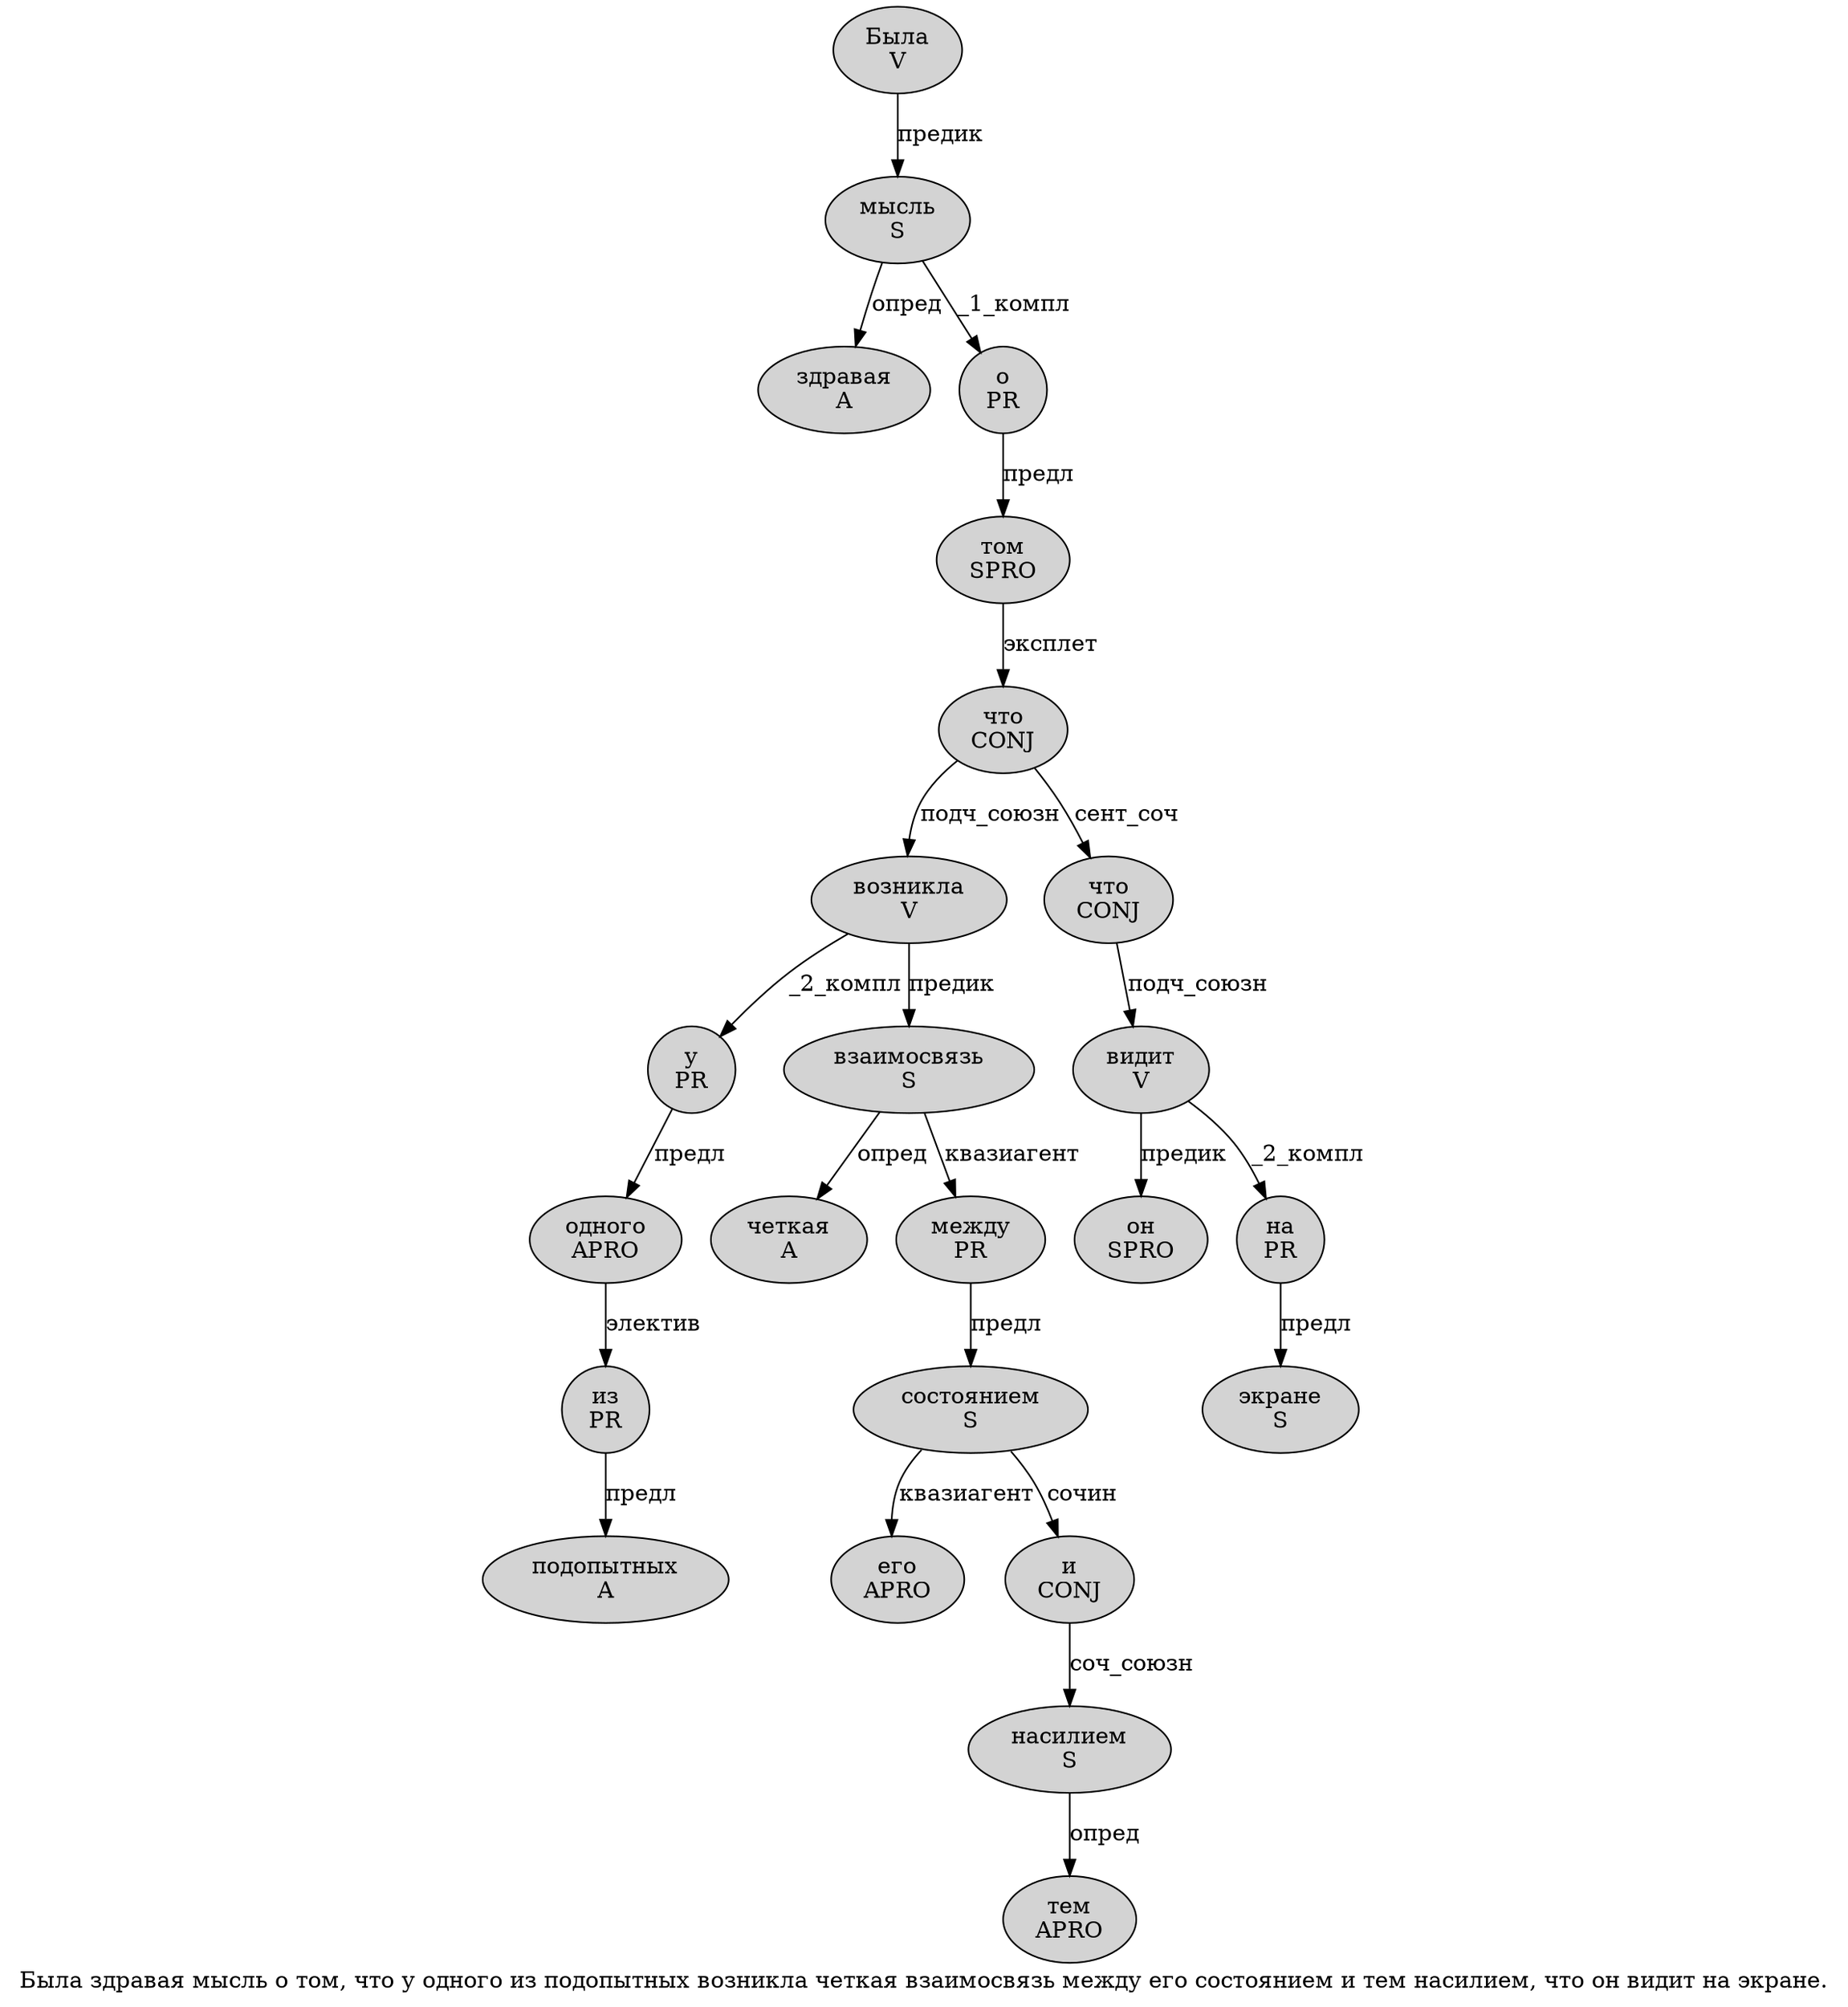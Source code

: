 digraph SENTENCE_3952 {
	graph [label="Была здравая мысль о том, что у одного из подопытных возникла четкая взаимосвязь между его состоянием и тем насилием, что он видит на экране."]
	node [style=filled]
		0 [label="Была
V" color="" fillcolor=lightgray penwidth=1 shape=ellipse]
		1 [label="здравая
A" color="" fillcolor=lightgray penwidth=1 shape=ellipse]
		2 [label="мысль
S" color="" fillcolor=lightgray penwidth=1 shape=ellipse]
		3 [label="о
PR" color="" fillcolor=lightgray penwidth=1 shape=ellipse]
		4 [label="том
SPRO" color="" fillcolor=lightgray penwidth=1 shape=ellipse]
		6 [label="что
CONJ" color="" fillcolor=lightgray penwidth=1 shape=ellipse]
		7 [label="у
PR" color="" fillcolor=lightgray penwidth=1 shape=ellipse]
		8 [label="одного
APRO" color="" fillcolor=lightgray penwidth=1 shape=ellipse]
		9 [label="из
PR" color="" fillcolor=lightgray penwidth=1 shape=ellipse]
		10 [label="подопытных
A" color="" fillcolor=lightgray penwidth=1 shape=ellipse]
		11 [label="возникла
V" color="" fillcolor=lightgray penwidth=1 shape=ellipse]
		12 [label="четкая
A" color="" fillcolor=lightgray penwidth=1 shape=ellipse]
		13 [label="взаимосвязь
S" color="" fillcolor=lightgray penwidth=1 shape=ellipse]
		14 [label="между
PR" color="" fillcolor=lightgray penwidth=1 shape=ellipse]
		15 [label="его
APRO" color="" fillcolor=lightgray penwidth=1 shape=ellipse]
		16 [label="состоянием
S" color="" fillcolor=lightgray penwidth=1 shape=ellipse]
		17 [label="и
CONJ" color="" fillcolor=lightgray penwidth=1 shape=ellipse]
		18 [label="тем
APRO" color="" fillcolor=lightgray penwidth=1 shape=ellipse]
		19 [label="насилием
S" color="" fillcolor=lightgray penwidth=1 shape=ellipse]
		21 [label="что
CONJ" color="" fillcolor=lightgray penwidth=1 shape=ellipse]
		22 [label="он
SPRO" color="" fillcolor=lightgray penwidth=1 shape=ellipse]
		23 [label="видит
V" color="" fillcolor=lightgray penwidth=1 shape=ellipse]
		24 [label="на
PR" color="" fillcolor=lightgray penwidth=1 shape=ellipse]
		25 [label="экране
S" color="" fillcolor=lightgray penwidth=1 shape=ellipse]
			4 -> 6 [label="эксплет"]
			17 -> 19 [label="соч_союзн"]
			14 -> 16 [label="предл"]
			19 -> 18 [label="опред"]
			23 -> 22 [label="предик"]
			23 -> 24 [label="_2_компл"]
			24 -> 25 [label="предл"]
			21 -> 23 [label="подч_союзн"]
			9 -> 10 [label="предл"]
			2 -> 1 [label="опред"]
			2 -> 3 [label="_1_компл"]
			7 -> 8 [label="предл"]
			16 -> 15 [label="квазиагент"]
			16 -> 17 [label="сочин"]
			3 -> 4 [label="предл"]
			13 -> 12 [label="опред"]
			13 -> 14 [label="квазиагент"]
			8 -> 9 [label="электив"]
			6 -> 11 [label="подч_союзн"]
			6 -> 21 [label="сент_соч"]
			11 -> 7 [label="_2_компл"]
			11 -> 13 [label="предик"]
			0 -> 2 [label="предик"]
}